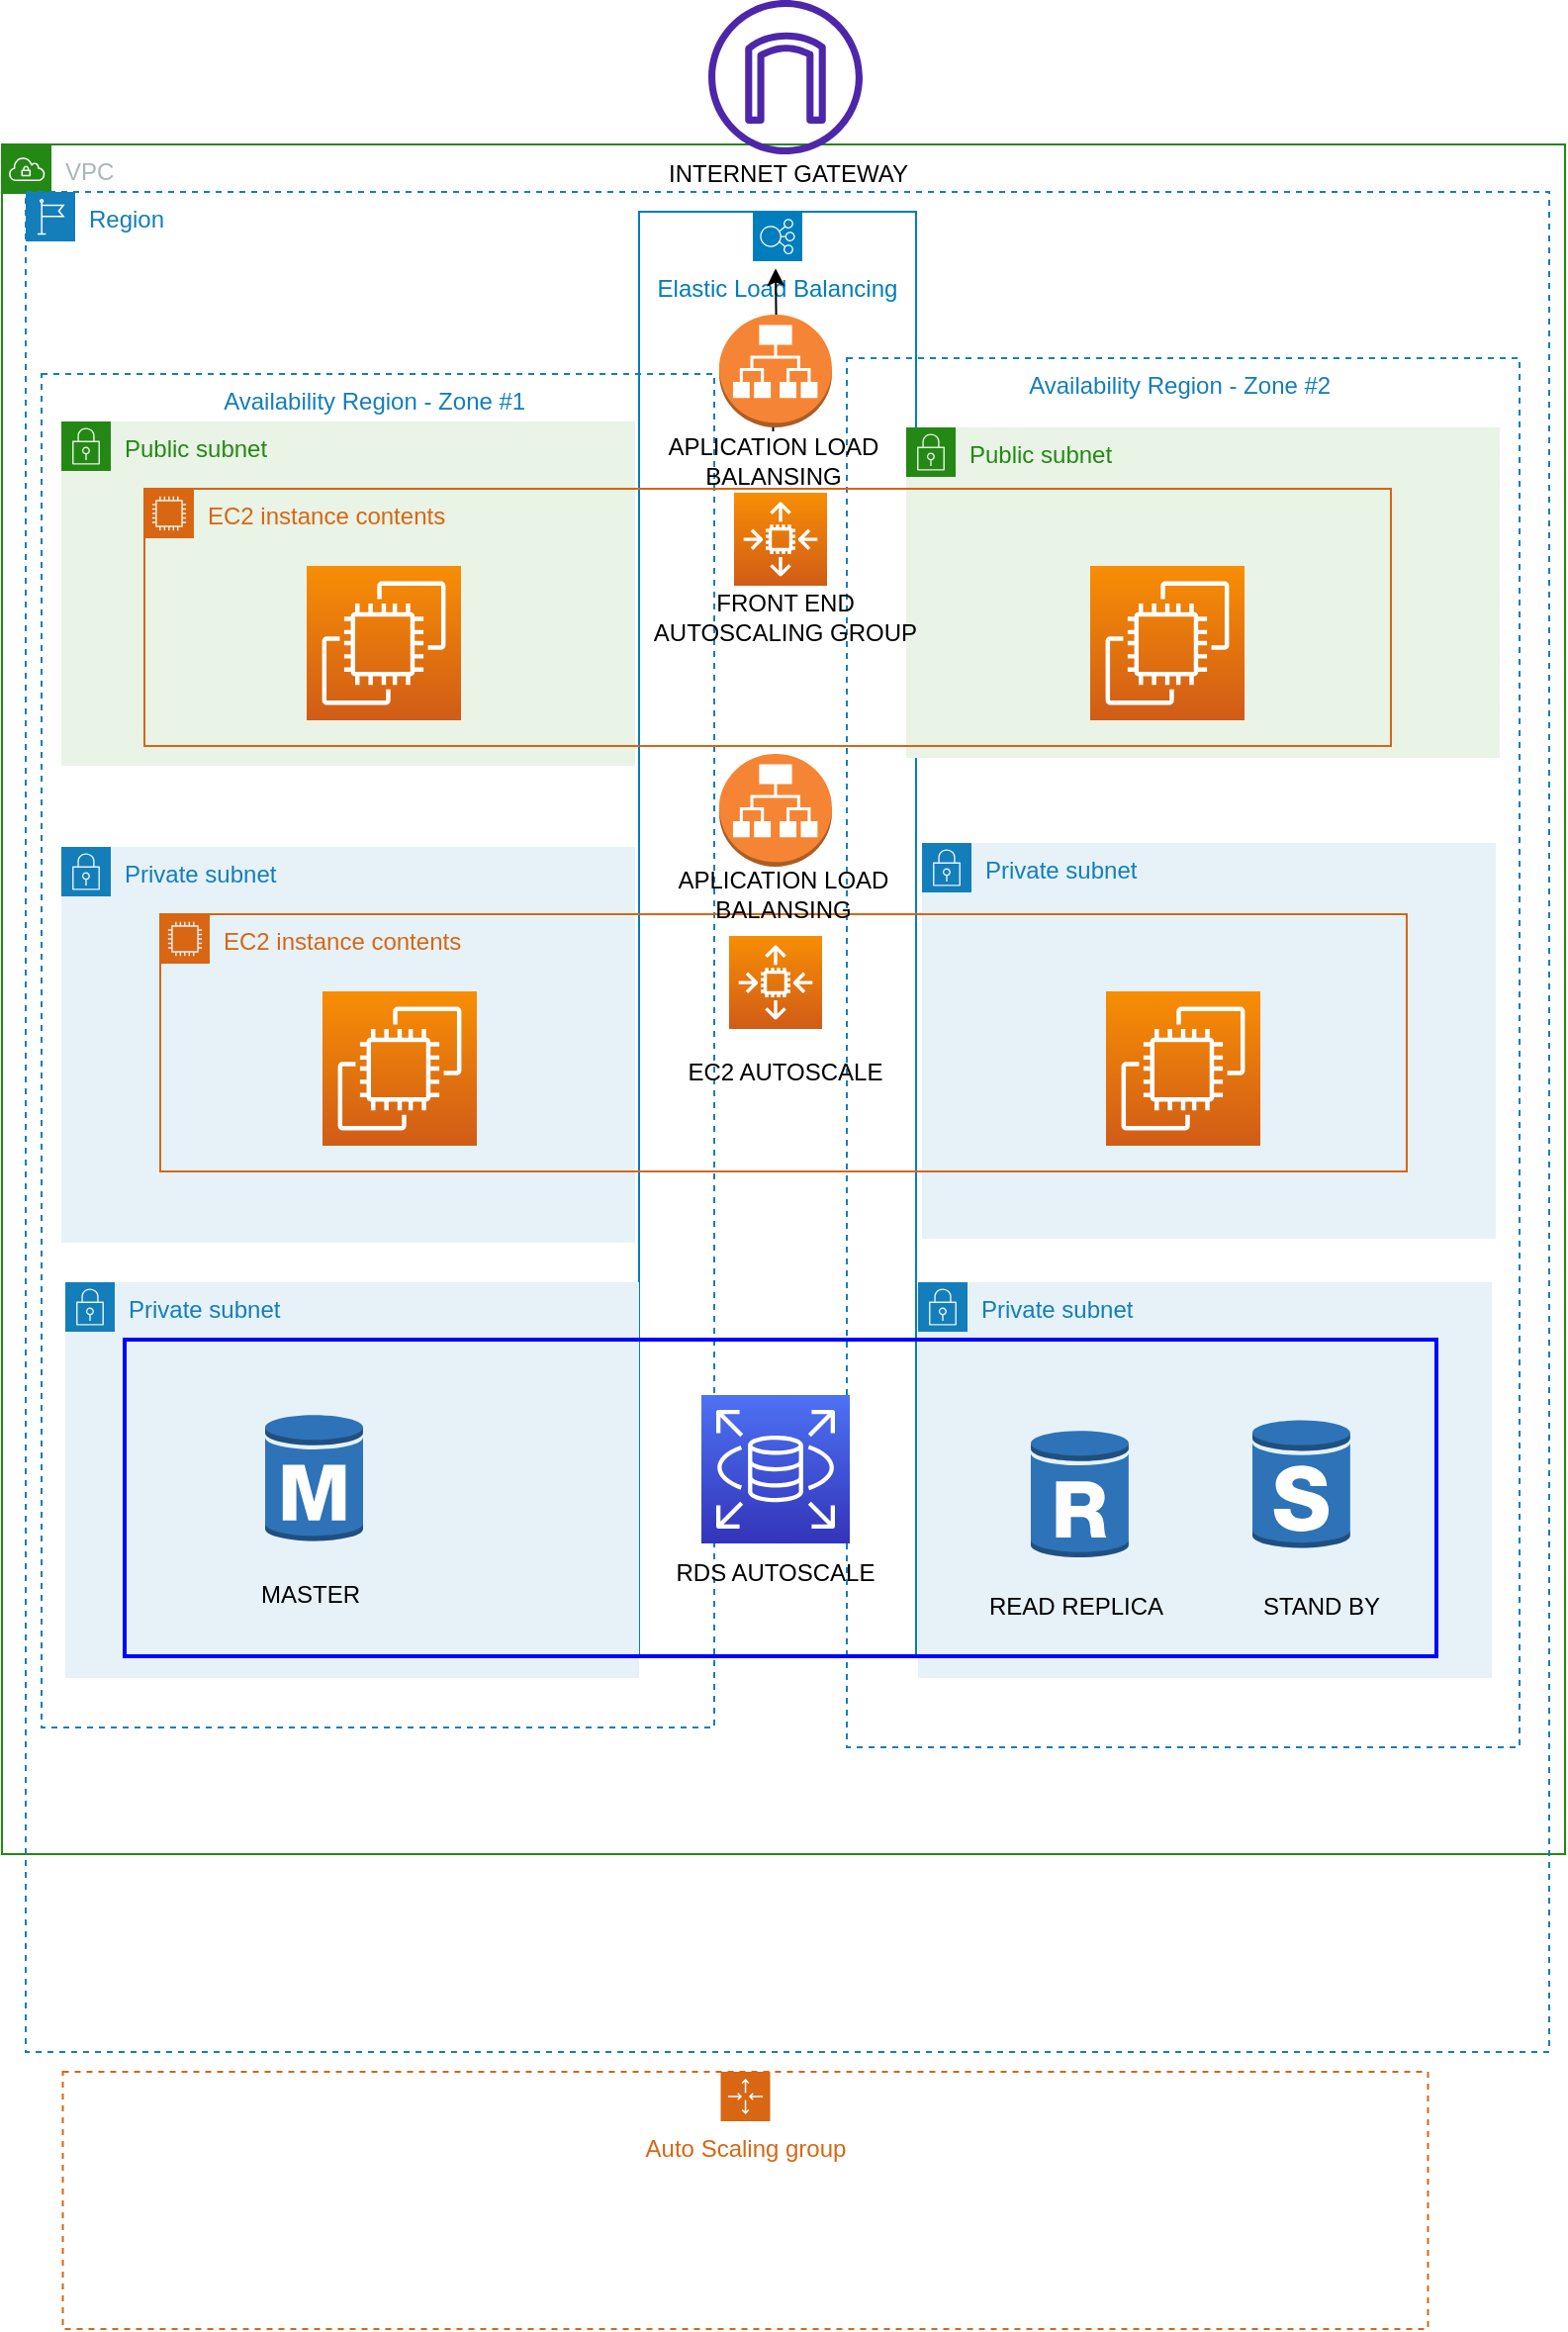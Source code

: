 <mxfile version="20.8.5" type="github">
  <diagram id="tCGXWT_r_tcxS9mnZwyS" name="Page-1">
    <mxGraphModel dx="932" dy="1700" grid="1" gridSize="10" guides="1" tooltips="1" connect="1" arrows="1" fold="1" page="1" pageScale="1" pageWidth="827" pageHeight="1169" math="0" shadow="0">
      <root>
        <mxCell id="0" />
        <mxCell id="1" parent="0" />
        <mxCell id="pUD-tCBiniD4an03szl6-67" value="Elastic Load Balancing" style="sketch=0;outlineConnect=0;gradientColor=none;html=1;whiteSpace=wrap;fontSize=12;fontStyle=0;shape=mxgraph.aws4.groupCenter;grIcon=mxgraph.aws4.group_elastic_load_balancing;grStroke=1;strokeColor=#007DBC;fillColor=none;verticalAlign=top;align=center;fontColor=#007DBC;dashed=0;spacingTop=25;" parent="1" vertex="1">
          <mxGeometry x="340" y="-840" width="140" height="730" as="geometry" />
        </mxCell>
        <mxCell id="nU6l3-WDr7xgm6DIGecr-2" value="VPC" style="points=[[0,0],[0.25,0],[0.5,0],[0.75,0],[1,0],[1,0.25],[1,0.5],[1,0.75],[1,1],[0.75,1],[0.5,1],[0.25,1],[0,1],[0,0.75],[0,0.5],[0,0.25]];outlineConnect=0;gradientColor=none;html=1;whiteSpace=wrap;fontSize=12;fontStyle=0;container=1;pointerEvents=0;collapsible=0;recursiveResize=0;shape=mxgraph.aws4.group;grIcon=mxgraph.aws4.group_vpc;strokeColor=#248814;fillColor=none;verticalAlign=top;align=left;spacingLeft=30;fontColor=#AAB7B8;dashed=0;" parent="1" vertex="1">
          <mxGeometry x="18" y="-874" width="790" height="864" as="geometry" />
        </mxCell>
        <mxCell id="nU6l3-WDr7xgm6DIGecr-8" value="Availability Region - Zone #2 " style="fillColor=none;strokeColor=#147EBA;dashed=1;verticalAlign=top;fontStyle=0;fontColor=#147EBA;" parent="nU6l3-WDr7xgm6DIGecr-2" vertex="1">
          <mxGeometry x="427" y="108" width="340" height="702" as="geometry" />
        </mxCell>
        <mxCell id="nU6l3-WDr7xgm6DIGecr-3" value="Availability Region - Zone #1 " style="fillColor=none;strokeColor=#147EBA;dashed=1;verticalAlign=top;fontStyle=0;fontColor=#147EBA;" parent="nU6l3-WDr7xgm6DIGecr-2" vertex="1">
          <mxGeometry x="20" y="116" width="340" height="684" as="geometry" />
        </mxCell>
        <mxCell id="nU6l3-WDr7xgm6DIGecr-4" value="Private subnet" style="points=[[0,0],[0.25,0],[0.5,0],[0.75,0],[1,0],[1,0.25],[1,0.5],[1,0.75],[1,1],[0.75,1],[0.5,1],[0.25,1],[0,1],[0,0.75],[0,0.5],[0,0.25]];outlineConnect=0;gradientColor=none;html=1;whiteSpace=wrap;fontSize=12;fontStyle=0;container=1;pointerEvents=0;collapsible=0;recursiveResize=0;shape=mxgraph.aws4.group;grIcon=mxgraph.aws4.group_security_group;grStroke=0;strokeColor=#147EBA;fillColor=#E6F2F8;verticalAlign=top;align=left;spacingLeft=30;fontColor=#147EBA;dashed=0;" parent="nU6l3-WDr7xgm6DIGecr-2" vertex="1">
          <mxGeometry x="30" y="355" width="290" height="200" as="geometry" />
        </mxCell>
        <mxCell id="nU6l3-WDr7xgm6DIGecr-5" value="Public subnet" style="points=[[0,0],[0.25,0],[0.5,0],[0.75,0],[1,0],[1,0.25],[1,0.5],[1,0.75],[1,1],[0.75,1],[0.5,1],[0.25,1],[0,1],[0,0.75],[0,0.5],[0,0.25]];outlineConnect=0;gradientColor=none;html=1;whiteSpace=wrap;fontSize=12;fontStyle=0;container=1;pointerEvents=0;collapsible=0;recursiveResize=0;shape=mxgraph.aws4.group;grIcon=mxgraph.aws4.group_security_group;grStroke=0;strokeColor=#248814;fillColor=#E9F3E6;verticalAlign=top;align=left;spacingLeft=30;fontColor=#248814;dashed=0;" parent="nU6l3-WDr7xgm6DIGecr-2" vertex="1">
          <mxGeometry x="30" y="140" width="290" height="174" as="geometry" />
        </mxCell>
        <mxCell id="nU6l3-WDr7xgm6DIGecr-9" value="Public subnet" style="points=[[0,0],[0.25,0],[0.5,0],[0.75,0],[1,0],[1,0.25],[1,0.5],[1,0.75],[1,1],[0.75,1],[0.5,1],[0.25,1],[0,1],[0,0.75],[0,0.5],[0,0.25]];outlineConnect=0;gradientColor=none;html=1;whiteSpace=wrap;fontSize=12;fontStyle=0;container=1;pointerEvents=0;collapsible=0;recursiveResize=0;shape=mxgraph.aws4.group;grIcon=mxgraph.aws4.group_security_group;grStroke=0;strokeColor=#248814;fillColor=#E9F3E6;verticalAlign=top;align=left;spacingLeft=30;fontColor=#248814;dashed=0;" parent="nU6l3-WDr7xgm6DIGecr-2" vertex="1">
          <mxGeometry x="457" y="143" width="300" height="167" as="geometry" />
        </mxCell>
        <mxCell id="nU6l3-WDr7xgm6DIGecr-11" value="Private subnet" style="points=[[0,0],[0.25,0],[0.5,0],[0.75,0],[1,0],[1,0.25],[1,0.5],[1,0.75],[1,1],[0.75,1],[0.5,1],[0.25,1],[0,1],[0,0.75],[0,0.5],[0,0.25]];outlineConnect=0;gradientColor=none;html=1;whiteSpace=wrap;fontSize=12;fontStyle=0;container=1;pointerEvents=0;collapsible=0;recursiveResize=0;shape=mxgraph.aws4.group;grIcon=mxgraph.aws4.group_security_group;grStroke=0;strokeColor=#147EBA;fillColor=#E6F2F8;verticalAlign=top;align=left;spacingLeft=30;fontColor=#147EBA;dashed=0;" parent="nU6l3-WDr7xgm6DIGecr-2" vertex="1">
          <mxGeometry x="465" y="353" width="290" height="200" as="geometry" />
        </mxCell>
        <mxCell id="nU6l3-WDr7xgm6DIGecr-13" value="Private subnet" style="points=[[0,0],[0.25,0],[0.5,0],[0.75,0],[1,0],[1,0.25],[1,0.5],[1,0.75],[1,1],[0.75,1],[0.5,1],[0.25,1],[0,1],[0,0.75],[0,0.5],[0,0.25]];outlineConnect=0;gradientColor=none;html=1;whiteSpace=wrap;fontSize=12;fontStyle=0;container=1;pointerEvents=0;collapsible=0;recursiveResize=0;shape=mxgraph.aws4.group;grIcon=mxgraph.aws4.group_security_group;grStroke=0;strokeColor=#147EBA;fillColor=#E6F2F8;verticalAlign=top;align=left;spacingLeft=30;fontColor=#147EBA;dashed=0;" parent="nU6l3-WDr7xgm6DIGecr-2" vertex="1">
          <mxGeometry x="463" y="575" width="290" height="200" as="geometry" />
        </mxCell>
        <mxCell id="nU6l3-WDr7xgm6DIGecr-30" value="" style="outlineConnect=0;dashed=0;verticalLabelPosition=bottom;verticalAlign=top;align=center;html=1;shape=mxgraph.aws3.rds_db_instance_read_replica;fillColor=#2E73B8;gradientColor=none;" parent="nU6l3-WDr7xgm6DIGecr-13" vertex="1">
          <mxGeometry x="57" y="74" width="49.5" height="66" as="geometry" />
        </mxCell>
        <mxCell id="nU6l3-WDr7xgm6DIGecr-19" value="EC2 instance contents" style="points=[[0,0],[0.25,0],[0.5,0],[0.75,0],[1,0],[1,0.25],[1,0.5],[1,0.75],[1,1],[0.75,1],[0.5,1],[0.25,1],[0,1],[0,0.75],[0,0.5],[0,0.25]];outlineConnect=0;gradientColor=none;html=1;whiteSpace=wrap;fontSize=12;fontStyle=0;container=1;pointerEvents=0;collapsible=0;recursiveResize=0;shape=mxgraph.aws4.group;grIcon=mxgraph.aws4.group_ec2_instance_contents;strokeColor=#D86613;fillColor=none;verticalAlign=top;align=left;spacingLeft=30;fontColor=#D86613;dashed=0;" parent="nU6l3-WDr7xgm6DIGecr-2" vertex="1">
          <mxGeometry x="80" y="389" width="630" height="130" as="geometry" />
        </mxCell>
        <mxCell id="nU6l3-WDr7xgm6DIGecr-25" value="" style="sketch=0;points=[[0,0,0],[0.25,0,0],[0.5,0,0],[0.75,0,0],[1,0,0],[0,1,0],[0.25,1,0],[0.5,1,0],[0.75,1,0],[1,1,0],[0,0.25,0],[0,0.5,0],[0,0.75,0],[1,0.25,0],[1,0.5,0],[1,0.75,0]];outlineConnect=0;fontColor=#232F3E;gradientColor=#F78E04;gradientDirection=north;fillColor=#D05C17;strokeColor=#ffffff;dashed=0;verticalLabelPosition=bottom;verticalAlign=top;align=center;html=1;fontSize=12;fontStyle=0;aspect=fixed;shape=mxgraph.aws4.resourceIcon;resIcon=mxgraph.aws4.ec2;" parent="nU6l3-WDr7xgm6DIGecr-19" vertex="1">
          <mxGeometry x="82" y="39" width="78" height="78" as="geometry" />
        </mxCell>
        <mxCell id="nU6l3-WDr7xgm6DIGecr-26" value="" style="sketch=0;points=[[0,0,0],[0.25,0,0],[0.5,0,0],[0.75,0,0],[1,0,0],[0,1,0],[0.25,1,0],[0.5,1,0],[0.75,1,0],[1,1,0],[0,0.25,0],[0,0.5,0],[0,0.75,0],[1,0.25,0],[1,0.5,0],[1,0.75,0]];outlineConnect=0;fontColor=#232F3E;gradientColor=#F78E04;gradientDirection=north;fillColor=#D05C17;strokeColor=#ffffff;dashed=0;verticalLabelPosition=bottom;verticalAlign=top;align=center;html=1;fontSize=12;fontStyle=0;aspect=fixed;shape=mxgraph.aws4.resourceIcon;resIcon=mxgraph.aws4.ec2;" parent="nU6l3-WDr7xgm6DIGecr-19" vertex="1">
          <mxGeometry x="478" y="39" width="78" height="78" as="geometry" />
        </mxCell>
        <mxCell id="pUD-tCBiniD4an03szl6-63" value="APLICATION LOAD &lt;br&gt;BALANSING" style="text;html=1;strokeColor=none;fillColor=none;align=center;verticalAlign=middle;whiteSpace=wrap;rounded=0;" parent="nU6l3-WDr7xgm6DIGecr-19" vertex="1">
          <mxGeometry x="212.25" y="-25" width="205.5" height="30" as="geometry" />
        </mxCell>
        <mxCell id="nU6l3-WDr7xgm6DIGecr-29" value="" style="outlineConnect=0;dashed=0;verticalLabelPosition=bottom;verticalAlign=top;align=center;html=1;shape=mxgraph.aws3.rds_db_instance;fillColor=#2E73B8;gradientColor=none;" parent="nU6l3-WDr7xgm6DIGecr-2" vertex="1">
          <mxGeometry x="132" y="634" width="49.5" height="66" as="geometry" />
        </mxCell>
        <mxCell id="nU6l3-WDr7xgm6DIGecr-31" value="" style="outlineConnect=0;dashed=0;verticalLabelPosition=bottom;verticalAlign=top;align=center;html=1;shape=mxgraph.aws3.rds_db_instance_standby_multi_az;fillColor=#2E73B8;gradientColor=none;" parent="nU6l3-WDr7xgm6DIGecr-2" vertex="1">
          <mxGeometry x="632" y="644" width="49.5" height="66" as="geometry" />
        </mxCell>
        <mxCell id="pUD-tCBiniD4an03szl6-11" value="READ REPLICA" style="text;html=1;strokeColor=none;fillColor=none;align=center;verticalAlign=middle;whiteSpace=wrap;rounded=0;" parent="nU6l3-WDr7xgm6DIGecr-2" vertex="1">
          <mxGeometry x="489" y="724" width="108" height="30" as="geometry" />
        </mxCell>
        <mxCell id="pUD-tCBiniD4an03szl6-12" value="STAND BY" style="text;html=1;strokeColor=none;fillColor=none;align=center;verticalAlign=middle;whiteSpace=wrap;rounded=0;" parent="nU6l3-WDr7xgm6DIGecr-2" vertex="1">
          <mxGeometry x="612.75" y="724" width="108" height="30" as="geometry" />
        </mxCell>
        <mxCell id="pUD-tCBiniD4an03szl6-19" value="" style="sketch=0;outlineConnect=0;fontColor=#232F3E;gradientColor=none;fillColor=#4D27AA;strokeColor=none;dashed=0;verticalLabelPosition=bottom;verticalAlign=top;align=center;html=1;fontSize=12;fontStyle=0;aspect=fixed;pointerEvents=1;shape=mxgraph.aws4.internet_gateway;" parent="nU6l3-WDr7xgm6DIGecr-2" vertex="1">
          <mxGeometry x="357" y="-73" width="78" height="78" as="geometry" />
        </mxCell>
        <mxCell id="pUD-tCBiniD4an03szl6-17" value="FRONT END AUTOSCALING GROUP" style="text;html=1;strokeColor=none;fillColor=none;align=center;verticalAlign=middle;whiteSpace=wrap;rounded=0;" parent="nU6l3-WDr7xgm6DIGecr-2" vertex="1">
          <mxGeometry x="321" y="224" width="150" height="30" as="geometry" />
        </mxCell>
        <mxCell id="pUD-tCBiniD4an03szl6-16" value="EC2 AUTOSCALE" style="text;html=1;strokeColor=none;fillColor=none;align=center;verticalAlign=middle;whiteSpace=wrap;rounded=0;" parent="nU6l3-WDr7xgm6DIGecr-2" vertex="1">
          <mxGeometry x="342" y="454" width="108" height="30" as="geometry" />
        </mxCell>
        <mxCell id="pUD-tCBiniD4an03szl6-9" value="Region" style="points=[[0,0],[0.25,0],[0.5,0],[0.75,0],[1,0],[1,0.25],[1,0.5],[1,0.75],[1,1],[0.75,1],[0.5,1],[0.25,1],[0,1],[0,0.75],[0,0.5],[0,0.25]];outlineConnect=0;gradientColor=none;html=1;whiteSpace=wrap;fontSize=12;fontStyle=0;container=1;pointerEvents=0;collapsible=0;recursiveResize=0;shape=mxgraph.aws4.group;grIcon=mxgraph.aws4.group_region;strokeColor=#147EBA;fillColor=none;verticalAlign=top;align=left;spacingLeft=30;fontColor=#147EBA;dashed=1;" parent="1" vertex="1">
          <mxGeometry x="30" y="-850" width="770" height="940" as="geometry" />
        </mxCell>
        <mxCell id="nU6l3-WDr7xgm6DIGecr-35" value="" style="sketch=0;points=[[0,0,0],[0.25,0,0],[0.5,0,0],[0.75,0,0],[1,0,0],[0,1,0],[0.25,1,0],[0.5,1,0],[0.75,1,0],[1,1,0],[0,0.25,0],[0,0.5,0],[0,0.75,0],[1,0.25,0],[1,0.5,0],[1,0.75,0]];outlineConnect=0;fontColor=#232F3E;gradientColor=#4D72F3;gradientDirection=north;fillColor=#3334B9;strokeColor=#ffffff;dashed=0;verticalLabelPosition=bottom;verticalAlign=top;align=center;html=1;fontSize=12;fontStyle=0;aspect=fixed;shape=mxgraph.aws4.resourceIcon;resIcon=mxgraph.aws4.rds;" parent="pUD-tCBiniD4an03szl6-9" vertex="1">
          <mxGeometry x="341.5" y="608" width="75" height="75" as="geometry" />
        </mxCell>
        <mxCell id="nU6l3-WDr7xgm6DIGecr-7" value="Private subnet" style="points=[[0,0],[0.25,0],[0.5,0],[0.75,0],[1,0],[1,0.25],[1,0.5],[1,0.75],[1,1],[0.75,1],[0.5,1],[0.25,1],[0,1],[0,0.75],[0,0.5],[0,0.25]];outlineConnect=0;gradientColor=none;html=1;whiteSpace=wrap;fontSize=12;fontStyle=0;container=1;pointerEvents=0;collapsible=0;recursiveResize=0;shape=mxgraph.aws4.group;grIcon=mxgraph.aws4.group_security_group;grStroke=0;strokeColor=#147EBA;fillColor=#E6F2F8;verticalAlign=top;align=left;spacingLeft=30;fontColor=#147EBA;dashed=0;" parent="pUD-tCBiniD4an03szl6-9" vertex="1">
          <mxGeometry x="20" y="551" width="290" height="200" as="geometry" />
        </mxCell>
        <mxCell id="pUD-tCBiniD4an03szl6-56" value="EC2 instance contents" style="points=[[0,0],[0.25,0],[0.5,0],[0.75,0],[1,0],[1,0.25],[1,0.5],[1,0.75],[1,1],[0.75,1],[0.5,1],[0.25,1],[0,1],[0,0.75],[0,0.5],[0,0.25]];outlineConnect=0;gradientColor=none;html=1;whiteSpace=wrap;fontSize=12;fontStyle=0;container=1;pointerEvents=0;collapsible=0;recursiveResize=0;shape=mxgraph.aws4.group;grIcon=mxgraph.aws4.group_ec2_instance_contents;strokeColor=#D86613;fillColor=none;verticalAlign=top;align=left;spacingLeft=30;fontColor=#D86613;dashed=0;" parent="pUD-tCBiniD4an03szl6-9" vertex="1">
          <mxGeometry x="60" y="150" width="630" height="130" as="geometry" />
        </mxCell>
        <mxCell id="pUD-tCBiniD4an03szl6-57" value="" style="sketch=0;points=[[0,0,0],[0.25,0,0],[0.5,0,0],[0.75,0,0],[1,0,0],[0,1,0],[0.25,1,0],[0.5,1,0],[0.75,1,0],[1,1,0],[0,0.25,0],[0,0.5,0],[0,0.75,0],[1,0.25,0],[1,0.5,0],[1,0.75,0]];outlineConnect=0;fontColor=#232F3E;gradientColor=#F78E04;gradientDirection=north;fillColor=#D05C17;strokeColor=#ffffff;dashed=0;verticalLabelPosition=bottom;verticalAlign=top;align=center;html=1;fontSize=12;fontStyle=0;aspect=fixed;shape=mxgraph.aws4.resourceIcon;resIcon=mxgraph.aws4.ec2;" parent="pUD-tCBiniD4an03szl6-56" vertex="1">
          <mxGeometry x="82" y="39" width="78" height="78" as="geometry" />
        </mxCell>
        <mxCell id="pUD-tCBiniD4an03szl6-58" value="" style="sketch=0;points=[[0,0,0],[0.25,0,0],[0.5,0,0],[0.75,0,0],[1,0,0],[0,1,0],[0.25,1,0],[0.5,1,0],[0.75,1,0],[1,1,0],[0,0.25,0],[0,0.5,0],[0,0.75,0],[1,0.25,0],[1,0.5,0],[1,0.75,0]];outlineConnect=0;fontColor=#232F3E;gradientColor=#F78E04;gradientDirection=north;fillColor=#D05C17;strokeColor=#ffffff;dashed=0;verticalLabelPosition=bottom;verticalAlign=top;align=center;html=1;fontSize=12;fontStyle=0;aspect=fixed;shape=mxgraph.aws4.resourceIcon;resIcon=mxgraph.aws4.ec2;" parent="pUD-tCBiniD4an03szl6-56" vertex="1">
          <mxGeometry x="478" y="39" width="78" height="78" as="geometry" />
        </mxCell>
        <mxCell id="pUD-tCBiniD4an03szl6-65" value="" style="sketch=0;points=[[0,0,0],[0.25,0,0],[0.5,0,0],[0.75,0,0],[1,0,0],[0,1,0],[0.25,1,0],[0.5,1,0],[0.75,1,0],[1,1,0],[0,0.25,0],[0,0.5,0],[0,0.75,0],[1,0.25,0],[1,0.5,0],[1,0.75,0]];outlineConnect=0;fontColor=#232F3E;gradientColor=#F78E04;gradientDirection=north;fillColor=#D05C17;strokeColor=#ffffff;dashed=0;verticalLabelPosition=bottom;verticalAlign=top;align=center;html=1;fontSize=12;fontStyle=0;aspect=fixed;shape=mxgraph.aws4.resourceIcon;resIcon=mxgraph.aws4.auto_scaling2;" parent="pUD-tCBiniD4an03szl6-56" vertex="1">
          <mxGeometry x="298" y="2" width="47" height="47" as="geometry" />
        </mxCell>
        <mxCell id="pUD-tCBiniD4an03szl6-59" value="INTERNET GATEWAY" style="text;html=1;strokeColor=none;fillColor=none;align=center;verticalAlign=middle;whiteSpace=wrap;rounded=0;" parent="pUD-tCBiniD4an03szl6-9" vertex="1">
          <mxGeometry x="265.5" y="-24" width="239" height="30" as="geometry" />
        </mxCell>
        <mxCell id="pUD-tCBiniD4an03szl6-14" value="RDS AUTOSCALE" style="text;html=1;strokeColor=none;fillColor=none;align=center;verticalAlign=middle;whiteSpace=wrap;rounded=0;" parent="pUD-tCBiniD4an03szl6-9" vertex="1">
          <mxGeometry x="325" y="683" width="108" height="30" as="geometry" />
        </mxCell>
        <mxCell id="pUD-tCBiniD4an03szl6-13" value="MASTER" style="text;html=1;strokeColor=none;fillColor=none;align=center;verticalAlign=middle;whiteSpace=wrap;rounded=0;" parent="pUD-tCBiniD4an03szl6-9" vertex="1">
          <mxGeometry x="90" y="694" width="108" height="30" as="geometry" />
        </mxCell>
        <mxCell id="pUD-tCBiniD4an03szl6-61" value="" style="outlineConnect=0;dashed=0;verticalLabelPosition=bottom;verticalAlign=top;align=center;html=1;shape=mxgraph.aws3.rds_db_instance;fillColor=#2E73B8;gradientColor=none;" parent="pUD-tCBiniD4an03szl6-9" vertex="1">
          <mxGeometry x="121" y="617" width="49.5" height="66" as="geometry" />
        </mxCell>
        <mxCell id="pUD-tCBiniD4an03szl6-64" value="" style="edgeStyle=orthogonalEdgeStyle;rounded=0;orthogonalLoop=1;jettySize=auto;html=1;" parent="pUD-tCBiniD4an03szl6-9" source="pUD-tCBiniD4an03szl6-62" edge="1">
          <mxGeometry relative="1" as="geometry">
            <mxPoint x="379" y="38.63" as="targetPoint" />
          </mxGeometry>
        </mxCell>
        <mxCell id="pUD-tCBiniD4an03szl6-62" value="APLICATION LOAD BALANSING" style="text;html=1;strokeColor=none;fillColor=none;align=center;verticalAlign=middle;whiteSpace=wrap;rounded=0;" parent="pUD-tCBiniD4an03szl6-9" vertex="1">
          <mxGeometry x="300" y="121" width="155.5" height="30" as="geometry" />
        </mxCell>
        <mxCell id="pUD-tCBiniD4an03szl6-7" value="" style="outlineConnect=0;dashed=0;verticalLabelPosition=bottom;verticalAlign=top;align=center;html=1;shape=mxgraph.aws3.application_load_balancer;fillColor=#F58534;gradientColor=none;" parent="pUD-tCBiniD4an03szl6-9" vertex="1">
          <mxGeometry x="350.5" y="284" width="57" height="57" as="geometry" />
        </mxCell>
        <mxCell id="pUD-tCBiniD4an03szl6-6" value="" style="outlineConnect=0;dashed=0;verticalLabelPosition=bottom;verticalAlign=top;align=center;html=1;shape=mxgraph.aws3.application_load_balancer;fillColor=#F58534;gradientColor=none;" parent="pUD-tCBiniD4an03szl6-9" vertex="1">
          <mxGeometry x="350.5" y="62" width="57" height="57" as="geometry" />
        </mxCell>
        <mxCell id="nU6l3-WDr7xgm6DIGecr-23" value="" style="sketch=0;points=[[0,0,0],[0.25,0,0],[0.5,0,0],[0.75,0,0],[1,0,0],[0,1,0],[0.25,1,0],[0.5,1,0],[0.75,1,0],[1,1,0],[0,0.25,0],[0,0.5,0],[0,0.75,0],[1,0.25,0],[1,0.5,0],[1,0.75,0]];outlineConnect=0;fontColor=#232F3E;gradientColor=#F78E04;gradientDirection=north;fillColor=#D05C17;strokeColor=#ffffff;dashed=0;verticalLabelPosition=bottom;verticalAlign=top;align=center;html=1;fontSize=12;fontStyle=0;aspect=fixed;shape=mxgraph.aws4.resourceIcon;resIcon=mxgraph.aws4.auto_scaling2;" parent="pUD-tCBiniD4an03szl6-9" vertex="1">
          <mxGeometry x="355.5" y="376" width="47" height="47" as="geometry" />
        </mxCell>
        <mxCell id="pUD-tCBiniD4an03szl6-60" style="edgeStyle=orthogonalEdgeStyle;rounded=0;orthogonalLoop=1;jettySize=auto;html=1;exitX=0.5;exitY=1;exitDx=0;exitDy=0;" parent="1" source="nU6l3-WDr7xgm6DIGecr-2" target="nU6l3-WDr7xgm6DIGecr-2" edge="1">
          <mxGeometry relative="1" as="geometry" />
        </mxCell>
        <mxCell id="nU6l3-WDr7xgm6DIGecr-38" value="Auto Scaling group" style="points=[[0,0],[0.25,0],[0.5,0],[0.75,0],[1,0],[1,0.25],[1,0.5],[1,0.75],[1,1],[0.75,1],[0.5,1],[0.25,1],[0,1],[0,0.75],[0,0.5],[0,0.25]];outlineConnect=0;gradientColor=none;html=1;whiteSpace=wrap;fontSize=12;fontStyle=0;container=1;pointerEvents=0;collapsible=0;recursiveResize=0;shape=mxgraph.aws4.groupCenter;grIcon=mxgraph.aws4.group_auto_scaling_group;grStroke=1;strokeColor=#D86613;fillColor=none;verticalAlign=top;align=center;fontColor=#D86613;dashed=1;spacingTop=25;" parent="1" vertex="1">
          <mxGeometry x="48.75" y="100" width="690" height="130" as="geometry" />
        </mxCell>
        <mxCell id="PqSkUi8dR_cZl_RLUi8s-6" value="" style="rounded=0;whiteSpace=wrap;html=1;fillColor=none;strokeColor=#0000FF;strokeWidth=2;" vertex="1" parent="1">
          <mxGeometry x="80" y="-270" width="663" height="160" as="geometry" />
        </mxCell>
      </root>
    </mxGraphModel>
  </diagram>
</mxfile>
